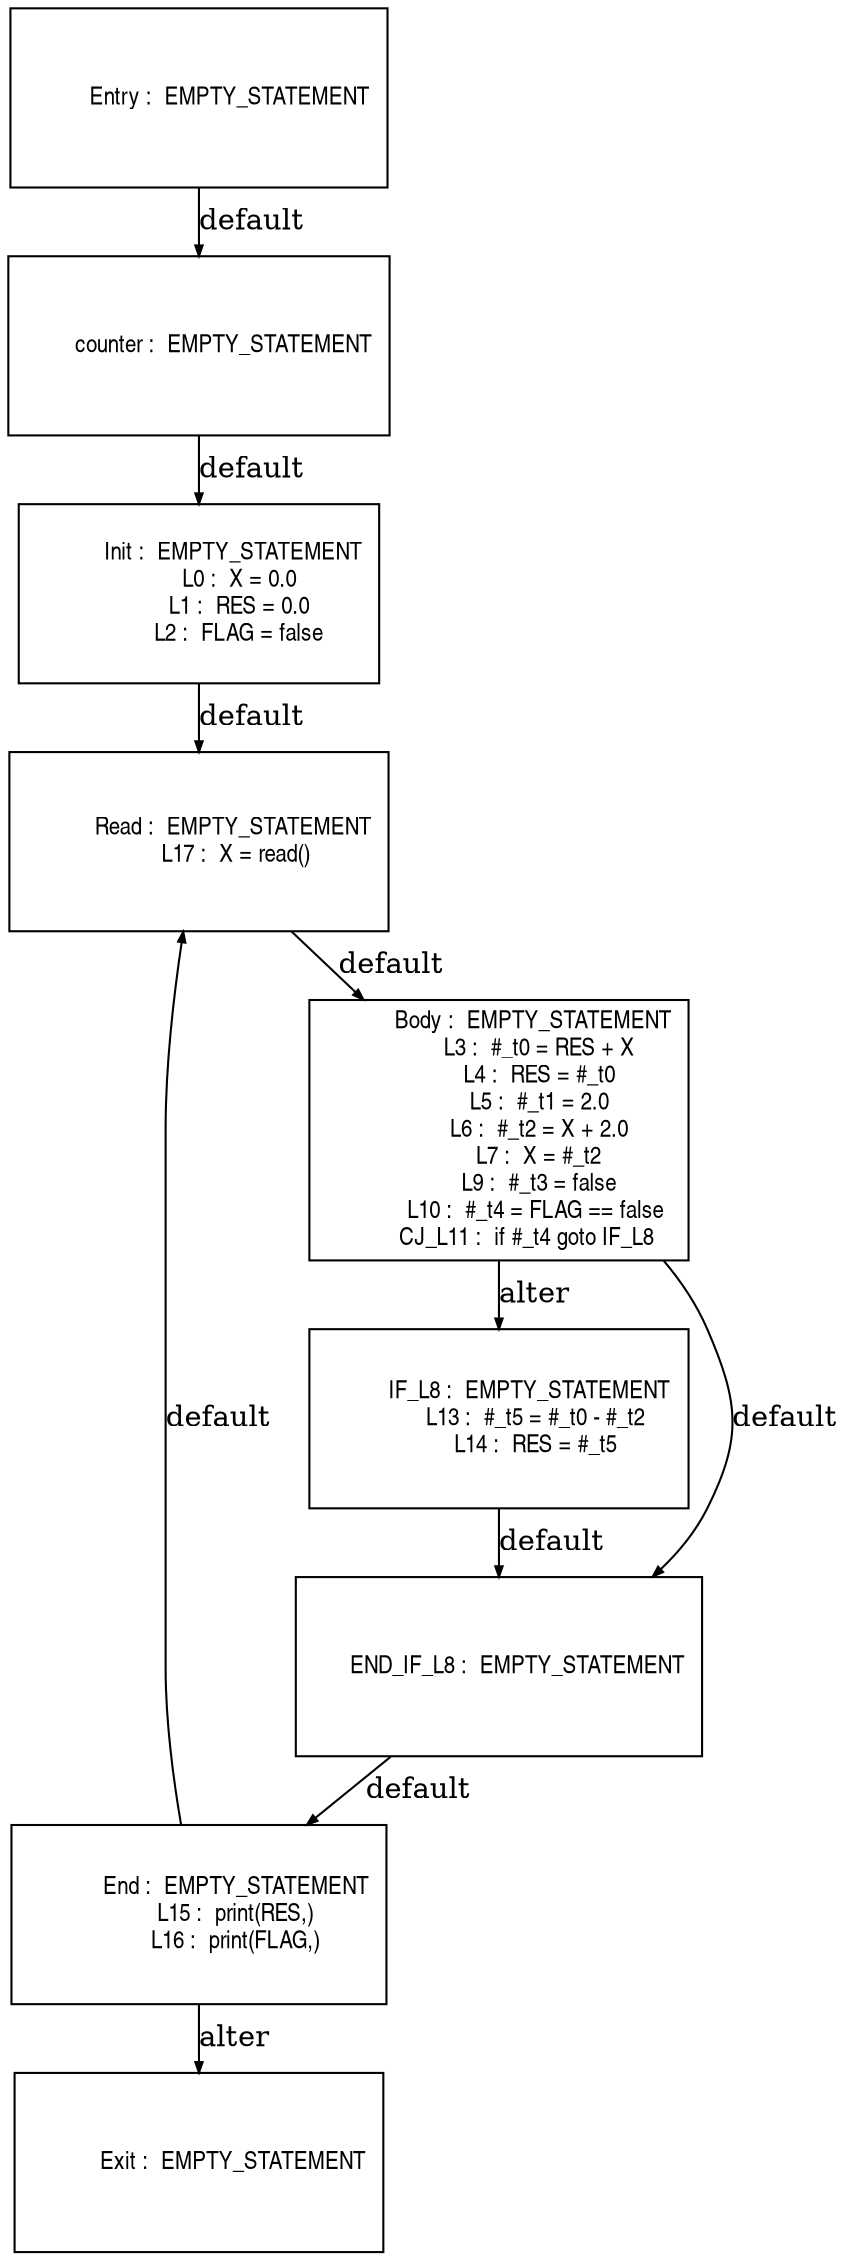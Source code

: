 digraph G {
  ranksep=.25;
  edge [arrowsize=.5]
  node [shape=rectangle, fontname="ArialNarrow",
        fontsize=12,  height=1.2];
  "        counter :  EMPTY_STATEMENT
"; "           Init :  EMPTY_STATEMENT
             L0 :  X = 0.0
             L1 :  RES = 0.0
             L2 :  FLAG = false
"; "           Body :  EMPTY_STATEMENT
             L3 :  #_t0 = RES + X
             L4 :  RES = #_t0
             L5 :  #_t1 = 2.0
             L6 :  #_t2 = X + 2.0
             L7 :  X = #_t2
             L9 :  #_t3 = false
            L10 :  #_t4 = FLAG == false
         CJ_L11 :  if #_t4 goto IF_L8
"; "          IF_L8 :  EMPTY_STATEMENT
            L13 :  #_t5 = #_t0 - #_t2
            L14 :  RES = #_t5
"; "      END_IF_L8 :  EMPTY_STATEMENT
"; "          Entry :  EMPTY_STATEMENT
"; "            End :  EMPTY_STATEMENT
            L15 :  print(RES,)
            L16 :  print(FLAG,)
"; "           Read :  EMPTY_STATEMENT
            L17 :  X = read()
"; "           Exit :  EMPTY_STATEMENT
"; 
  "        counter :  EMPTY_STATEMENT
" -> "           Init :  EMPTY_STATEMENT
             L0 :  X = 0.0
             L1 :  RES = 0.0
             L2 :  FLAG = false
"  [label="default"];
  "           Init :  EMPTY_STATEMENT
             L0 :  X = 0.0
             L1 :  RES = 0.0
             L2 :  FLAG = false
" -> "           Read :  EMPTY_STATEMENT
            L17 :  X = read()
"  [label="default"];
  "           Body :  EMPTY_STATEMENT
             L3 :  #_t0 = RES + X
             L4 :  RES = #_t0
             L5 :  #_t1 = 2.0
             L6 :  #_t2 = X + 2.0
             L7 :  X = #_t2
             L9 :  #_t3 = false
            L10 :  #_t4 = FLAG == false
         CJ_L11 :  if #_t4 goto IF_L8
" -> "      END_IF_L8 :  EMPTY_STATEMENT
"  [label="default"];
  "           Body :  EMPTY_STATEMENT
             L3 :  #_t0 = RES + X
             L4 :  RES = #_t0
             L5 :  #_t1 = 2.0
             L6 :  #_t2 = X + 2.0
             L7 :  X = #_t2
             L9 :  #_t3 = false
            L10 :  #_t4 = FLAG == false
         CJ_L11 :  if #_t4 goto IF_L8
" -> "          IF_L8 :  EMPTY_STATEMENT
            L13 :  #_t5 = #_t0 - #_t2
            L14 :  RES = #_t5
"  [label="alter"];
  "          IF_L8 :  EMPTY_STATEMENT
            L13 :  #_t5 = #_t0 - #_t2
            L14 :  RES = #_t5
" -> "      END_IF_L8 :  EMPTY_STATEMENT
"  [label="default"];
  "      END_IF_L8 :  EMPTY_STATEMENT
" -> "            End :  EMPTY_STATEMENT
            L15 :  print(RES,)
            L16 :  print(FLAG,)
"  [label="default"];
  "          Entry :  EMPTY_STATEMENT
" -> "        counter :  EMPTY_STATEMENT
"  [label="default"];
  "            End :  EMPTY_STATEMENT
            L15 :  print(RES,)
            L16 :  print(FLAG,)
" -> "           Read :  EMPTY_STATEMENT
            L17 :  X = read()
"  [label="default"];
  "            End :  EMPTY_STATEMENT
            L15 :  print(RES,)
            L16 :  print(FLAG,)
" -> "           Exit :  EMPTY_STATEMENT
"  [label="alter"];
  "           Read :  EMPTY_STATEMENT
            L17 :  X = read()
" -> "           Body :  EMPTY_STATEMENT
             L3 :  #_t0 = RES + X
             L4 :  RES = #_t0
             L5 :  #_t1 = 2.0
             L6 :  #_t2 = X + 2.0
             L7 :  X = #_t2
             L9 :  #_t3 = false
            L10 :  #_t4 = FLAG == false
         CJ_L11 :  if #_t4 goto IF_L8
"  [label="default"];
}
